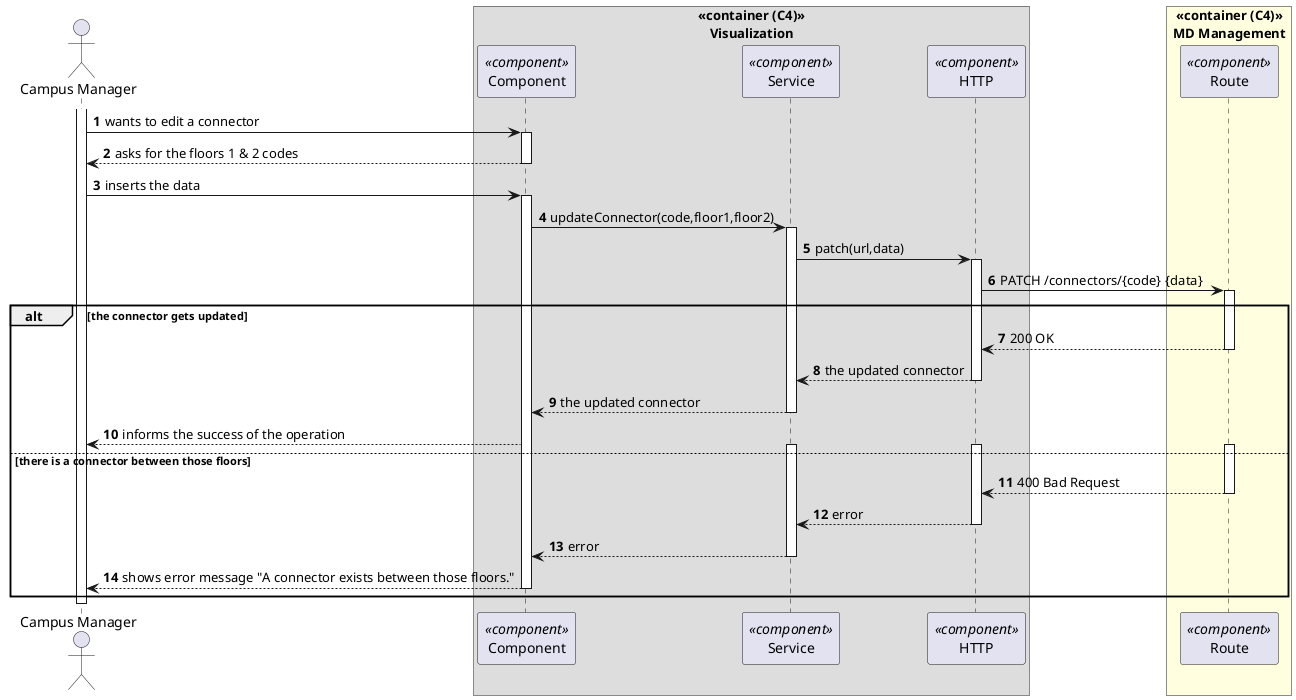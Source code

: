 @startuml process-view
autonumber
skinparam DefaultTextAlignment<<center>> center

actor CM as "Campus Manager"

box "«container (C4)»\nVisualization" <<center>>
  participant C as "Component" <<component>>
  participant SVC as "Service" <<component>>
  participant H as "HTTP" <<component>>
end box

box "«container (C4)»\n MD Management " <<center>>#LightYellow
  participant ROUTE as "Route" <<component>>
end box

activate CM

CM -> C : wants to edit a connector
activate C

CM <-- C : asks for the floors 1 & 2 codes
deactivate C

CM -> C : inserts the data
activate C

C -> SVC : updateConnector(code,floor1,floor2)
activate SVC

SVC -> H : patch(url,data)
activate H

H -> ROUTE : PATCH /connectors/{code}\t {data}
activate ROUTE

alt the connector gets updated
  H <-- ROUTE : 200 OK
  deactivate ROUTE

  SVC <-- H : the updated connector
  deactivate H

  C <-- SVC : the updated connector
  deactivate SVC

  CM <-- C : informs the success of the operation
else there is a connector between those floors
  activate H
  activate SVC
  activate ROUTE

  H <-- ROUTE : 400 Bad Request
  deactivate ROUTE

  SVC <-- H : error
  deactivate H

  C <-- SVC : error
  deactivate SVC

  CM <-- C : shows error message "A connector exists between those floors."
  deactivate C
end

deactivate CM

@enduml
